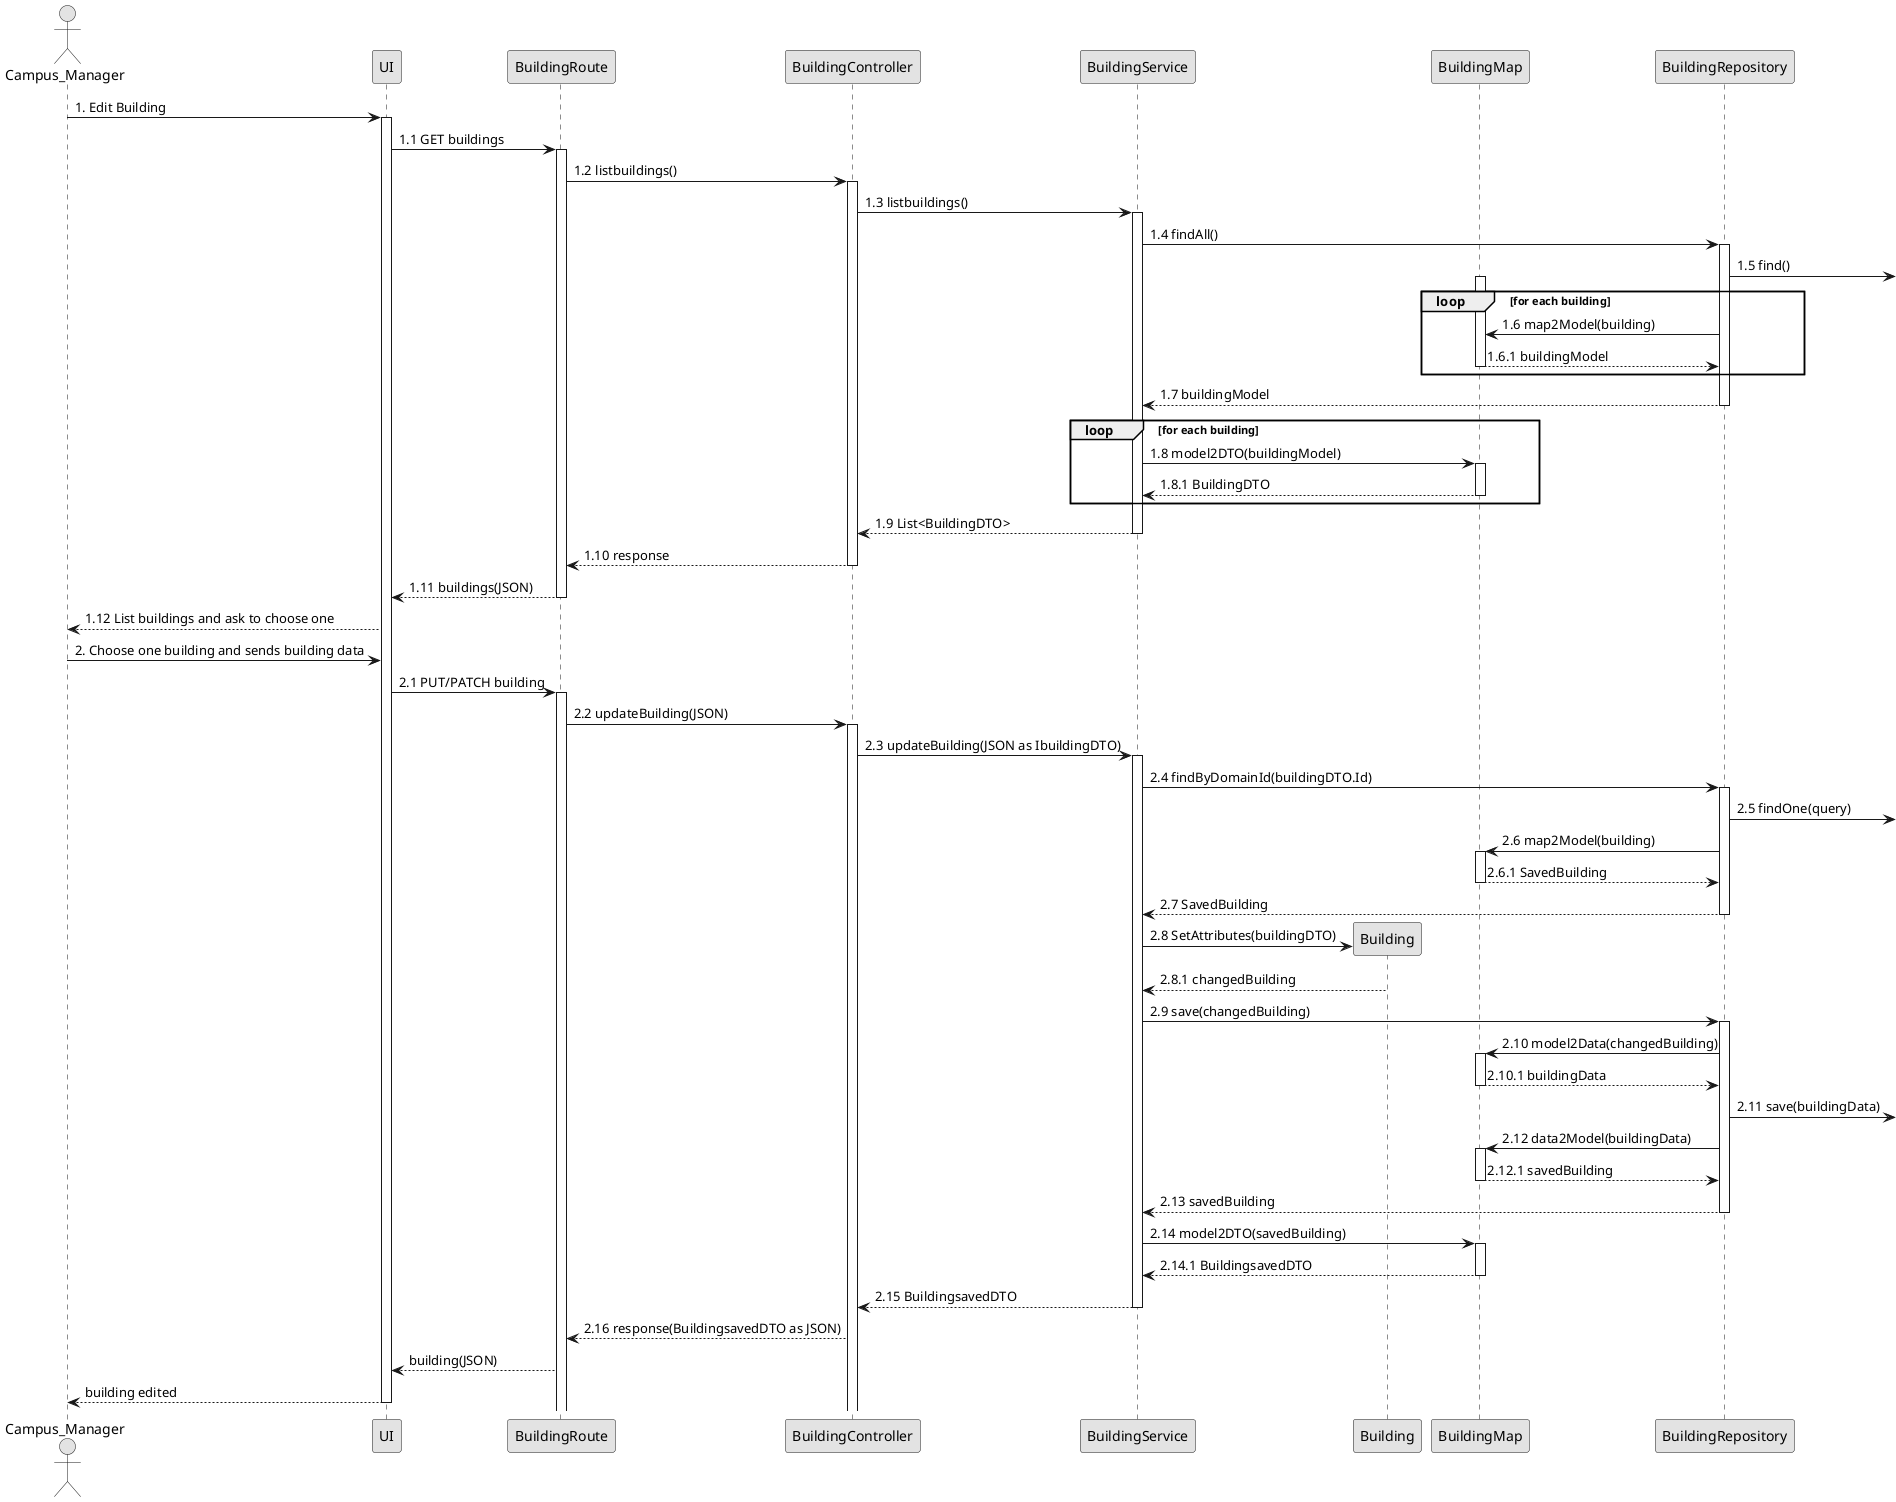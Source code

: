 @startuml
'http://plantuml.com/skinparam.html
skinparam monochrome true
skinparam packageStyle rect
skinparam shadowing false


actor Campus_Manager as user
participant UI 
participant BuildingRoute as route
participant BuildingController as controller
participant BuildingService as service
participant Building as domain
participant BuildingMap as map
participant BuildingRepository as repository


user -> UI : 1. Edit Building
activate UI

UI -> route : 1.1 GET buildings
activate route

route -> controller : 1.2 listbuildings()

activate controller

controller -> service : 1.3 listbuildings()
activate service

service -> repository : 1.4 findAll()

activate repository

repository -> : 1.5 find()

loop for each building
activate map

repository -> map : 1.6 map2Model(building)

map --> repository : 1.6.1 buildingModel

deactivate map

end loop
repository --> service : 1.7 buildingModel

deactivate repository

loop for each building

service -> map : 1.8 model2DTO(buildingModel)

activate map

map --> service : 1.8.1 BuildingDTO

deactivate map

end loop

service --> controller : 1.9 List<BuildingDTO>

deactivate service

controller --> route : 1.10 response

deactivate controller

route --> UI :  1.11 buildings(JSON)
deactivate route

UI --> user : 1.12 List buildings and ask to choose one

user -> UI : 2. Choose one building and sends building data

UI -> route : 2.1 PUT/PATCH building

activate route

route -> controller : 2.2 updateBuilding(JSON)

activate controller

controller -> service : 2.3 updateBuilding(JSON as IbuildingDTO)

activate service

service -> repository : 2.4 findByDomainId(buildingDTO.Id)

activate repository

repository -> : 2.5 findOne(query)

repository -> map : 2.6 map2Model(building)

activate map

map --> repository : 2.6.1 SavedBuilding

deactivate map

repository --> service : 2.7 SavedBuilding

deactivate repository

service -> domain** : 2.8 SetAttributes(buildingDTO)

domain --> service : 2.8.1 changedBuilding

service -> repository : 2.9 save(changedBuilding)

activate repository

repository -> map : 2.10 model2Data(changedBuilding)

activate map

map --> repository : 2.10.1 buildingData

deactivate map

repository -> : 2.11 save(buildingData)

repository -> map : 2.12 data2Model(buildingData)

activate map

map --> repository : 2.12.1 savedBuilding

deactivate map

repository --> service : 2.13 savedBuilding

deactivate repository

service -> map : 2.14 model2DTO(savedBuilding)

activate map

map --> service : 2.14.1 BuildingsavedDTO

deactivate map

service --> controller : 2.15 BuildingsavedDTO

deactivate service

controller --> route : 2.16 response(BuildingsavedDTO as JSON)

route --> UI :  building(JSON)

UI --> user :  building edited

deactivate UI
@enduml